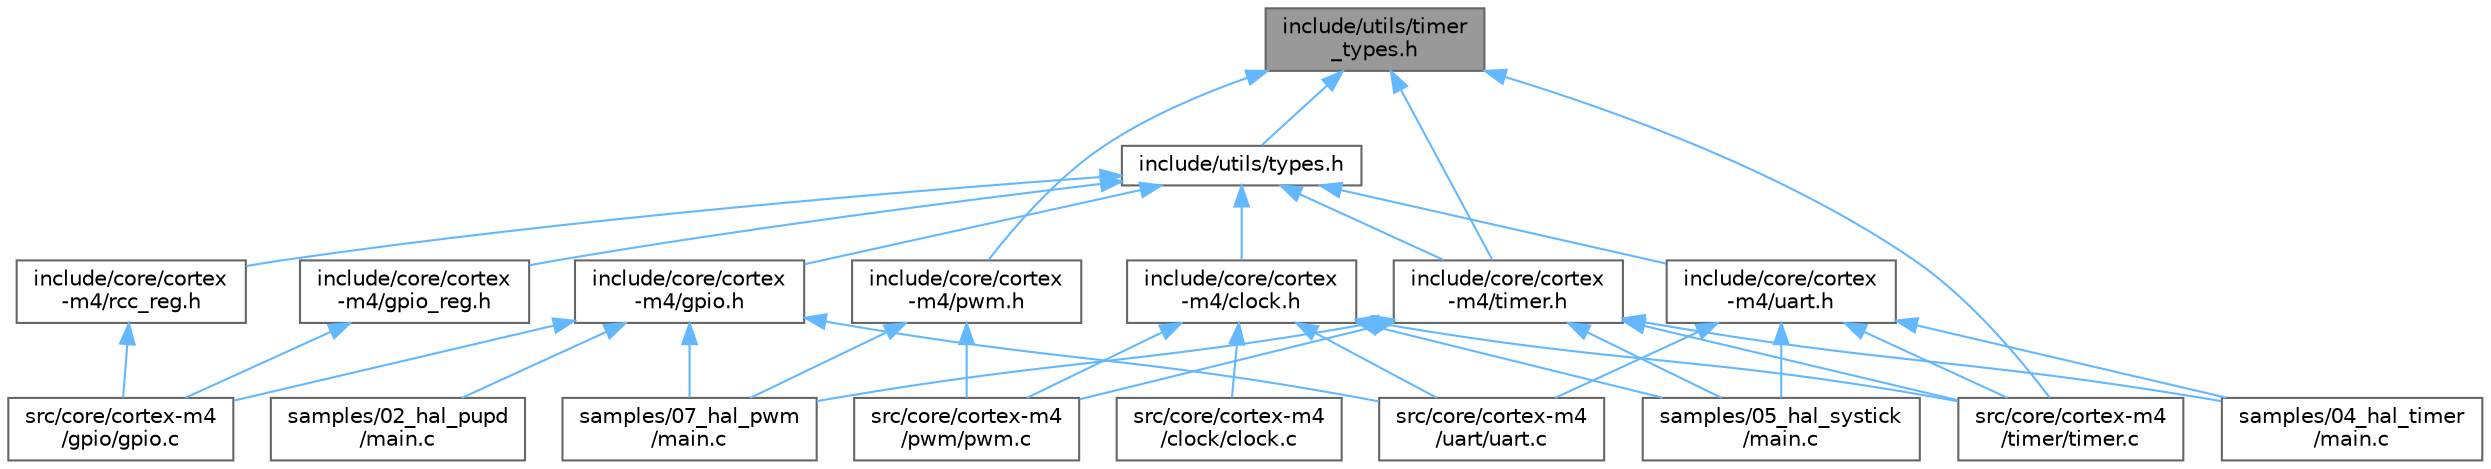 digraph "include/utils/timer_types.h"
{
 // LATEX_PDF_SIZE
  bgcolor="transparent";
  edge [fontname=Helvetica,fontsize=10,labelfontname=Helvetica,labelfontsize=10];
  node [fontname=Helvetica,fontsize=10,shape=box,height=0.2,width=0.4];
  Node1 [id="Node000001",label="include/utils/timer\l_types.h",height=0.2,width=0.4,color="gray40", fillcolor="grey60", style="filled", fontcolor="black",tooltip=" "];
  Node1 -> Node2 [id="edge33_Node000001_Node000002",dir="back",color="steelblue1",style="solid",tooltip=" "];
  Node2 [id="Node000002",label="include/core/cortex\l-m4/pwm.h",height=0.2,width=0.4,color="grey40", fillcolor="white", style="filled",URL="$pwm_8h.html",tooltip="Handle structure for PWM (Pulse Width Modulation) configuration."];
  Node2 -> Node3 [id="edge34_Node000002_Node000003",dir="back",color="steelblue1",style="solid",tooltip=" "];
  Node3 [id="Node000003",label="samples/07_hal_pwm\l/main.c",height=0.2,width=0.4,color="grey40", fillcolor="white", style="filled",URL="$07__hal__pwm_2main_8c.html",tooltip=" "];
  Node2 -> Node4 [id="edge35_Node000002_Node000004",dir="back",color="steelblue1",style="solid",tooltip=" "];
  Node4 [id="Node000004",label="src/core/cortex-m4\l/pwm/pwm.c",height=0.2,width=0.4,color="grey40", fillcolor="white", style="filled",URL="$pwm_8c.html",tooltip="PWM driver implementation for STM32F4 series (Cortex-M4)."];
  Node1 -> Node5 [id="edge36_Node000001_Node000005",dir="back",color="steelblue1",style="solid",tooltip=" "];
  Node5 [id="Node000005",label="include/core/cortex\l-m4/timer.h",height=0.2,width=0.4,color="grey40", fillcolor="white", style="filled",URL="$timer_8h.html",tooltip="Timer and SysTick register defines and API for STM32F4 (Cortex-M4)."];
  Node5 -> Node6 [id="edge37_Node000005_Node000006",dir="back",color="steelblue1",style="solid",tooltip=" "];
  Node6 [id="Node000006",label="samples/04_hal_timer\l/main.c",height=0.2,width=0.4,color="grey40", fillcolor="white", style="filled",URL="$04__hal__timer_2main_8c.html",tooltip=" "];
  Node5 -> Node7 [id="edge38_Node000005_Node000007",dir="back",color="steelblue1",style="solid",tooltip=" "];
  Node7 [id="Node000007",label="samples/05_hal_systick\l/main.c",height=0.2,width=0.4,color="grey40", fillcolor="white", style="filled",URL="$05__hal__systick_2main_8c.html",tooltip=" "];
  Node5 -> Node3 [id="edge39_Node000005_Node000003",dir="back",color="steelblue1",style="solid",tooltip=" "];
  Node5 -> Node4 [id="edge40_Node000005_Node000004",dir="back",color="steelblue1",style="solid",tooltip=" "];
  Node5 -> Node8 [id="edge41_Node000005_Node000008",dir="back",color="steelblue1",style="solid",tooltip=" "];
  Node8 [id="Node000008",label="src/core/cortex-m4\l/timer/timer.c",height=0.2,width=0.4,color="grey40", fillcolor="white", style="filled",URL="$timer_8c.html",tooltip="Timer, SysTick and timer-peripheral helpers for STM32F4 (Cortex-M4)."];
  Node1 -> Node9 [id="edge42_Node000001_Node000009",dir="back",color="steelblue1",style="solid",tooltip=" "];
  Node9 [id="Node000009",label="include/utils/types.h",height=0.2,width=0.4,color="grey40", fillcolor="white", style="filled",URL="$types_8h.html",tooltip="Centralized type definitions include for NavHAL."];
  Node9 -> Node10 [id="edge43_Node000009_Node000010",dir="back",color="steelblue1",style="solid",tooltip=" "];
  Node10 [id="Node000010",label="include/core/cortex\l-m4/clock.h",height=0.2,width=0.4,color="grey40", fillcolor="white", style="filled",URL="$clock_8h.html",tooltip="Clock HAL implementation for Cortex-M4 (STM32F401RE)."];
  Node10 -> Node7 [id="edge44_Node000010_Node000007",dir="back",color="steelblue1",style="solid",tooltip=" "];
  Node10 -> Node11 [id="edge45_Node000010_Node000011",dir="back",color="steelblue1",style="solid",tooltip=" "];
  Node11 [id="Node000011",label="src/core/cortex-m4\l/clock/clock.c",height=0.2,width=0.4,color="grey40", fillcolor="white", style="filled",URL="$clock_8c.html",tooltip="Cortex-M4 (STM32F4) Clock HAL Implementation."];
  Node10 -> Node4 [id="edge46_Node000010_Node000004",dir="back",color="steelblue1",style="solid",tooltip=" "];
  Node10 -> Node8 [id="edge47_Node000010_Node000008",dir="back",color="steelblue1",style="solid",tooltip=" "];
  Node10 -> Node12 [id="edge48_Node000010_Node000012",dir="back",color="steelblue1",style="solid",tooltip=" "];
  Node12 [id="Node000012",label="src/core/cortex-m4\l/uart/uart.c",height=0.2,width=0.4,color="grey40", fillcolor="white", style="filled",URL="$uart_8c.html",tooltip="UART initialization and I/O functions for STM32F4 UART1, UART2, and UART6."];
  Node9 -> Node13 [id="edge49_Node000009_Node000013",dir="back",color="steelblue1",style="solid",tooltip=" "];
  Node13 [id="Node000013",label="include/core/cortex\l-m4/gpio.h",height=0.2,width=0.4,color="grey40", fillcolor="white", style="filled",URL="$gpio_8h.html",tooltip="HAL interface for GPIO control on STM32F4 series."];
  Node13 -> Node14 [id="edge50_Node000013_Node000014",dir="back",color="steelblue1",style="solid",tooltip=" "];
  Node14 [id="Node000014",label="samples/02_hal_pupd\l/main.c",height=0.2,width=0.4,color="grey40", fillcolor="white", style="filled",URL="$02__hal__pupd_2main_8c.html",tooltip=" "];
  Node13 -> Node3 [id="edge51_Node000013_Node000003",dir="back",color="steelblue1",style="solid",tooltip=" "];
  Node13 -> Node15 [id="edge52_Node000013_Node000015",dir="back",color="steelblue1",style="solid",tooltip=" "];
  Node15 [id="Node000015",label="src/core/cortex-m4\l/gpio/gpio.c",height=0.2,width=0.4,color="grey40", fillcolor="white", style="filled",URL="$gpio_8c.html",tooltip="HAL GPIO driver implementation for STM32F4 series."];
  Node13 -> Node12 [id="edge53_Node000013_Node000012",dir="back",color="steelblue1",style="solid",tooltip=" "];
  Node9 -> Node16 [id="edge54_Node000009_Node000016",dir="back",color="steelblue1",style="solid",tooltip=" "];
  Node16 [id="Node000016",label="include/core/cortex\l-m4/gpio_reg.h",height=0.2,width=0.4,color="grey40", fillcolor="white", style="filled",URL="$gpio__reg_8h.html",tooltip="Register map and base addresses for GPIO ports on STM32F4 series."];
  Node16 -> Node15 [id="edge55_Node000016_Node000015",dir="back",color="steelblue1",style="solid",tooltip=" "];
  Node9 -> Node17 [id="edge56_Node000009_Node000017",dir="back",color="steelblue1",style="solid",tooltip=" "];
  Node17 [id="Node000017",label="include/core/cortex\l-m4/rcc_reg.h",height=0.2,width=0.4,color="grey40", fillcolor="white", style="filled",URL="$rcc__reg_8h.html",tooltip="Register map for Reset and Clock Control (RCC) peripheral on STM32F4 series."];
  Node17 -> Node15 [id="edge57_Node000017_Node000015",dir="back",color="steelblue1",style="solid",tooltip=" "];
  Node9 -> Node5 [id="edge58_Node000009_Node000005",dir="back",color="steelblue1",style="solid",tooltip=" "];
  Node9 -> Node18 [id="edge59_Node000009_Node000018",dir="back",color="steelblue1",style="solid",tooltip=" "];
  Node18 [id="Node000018",label="include/core/cortex\l-m4/uart.h",height=0.2,width=0.4,color="grey40", fillcolor="white", style="filled",URL="$uart_8h.html",tooltip="UART driver interface for STM32F4 (Cortex-M4)."];
  Node18 -> Node6 [id="edge60_Node000018_Node000006",dir="back",color="steelblue1",style="solid",tooltip=" "];
  Node18 -> Node7 [id="edge61_Node000018_Node000007",dir="back",color="steelblue1",style="solid",tooltip=" "];
  Node18 -> Node8 [id="edge62_Node000018_Node000008",dir="back",color="steelblue1",style="solid",tooltip=" "];
  Node18 -> Node12 [id="edge63_Node000018_Node000012",dir="back",color="steelblue1",style="solid",tooltip=" "];
  Node1 -> Node8 [id="edge64_Node000001_Node000008",dir="back",color="steelblue1",style="solid",tooltip=" "];
}
